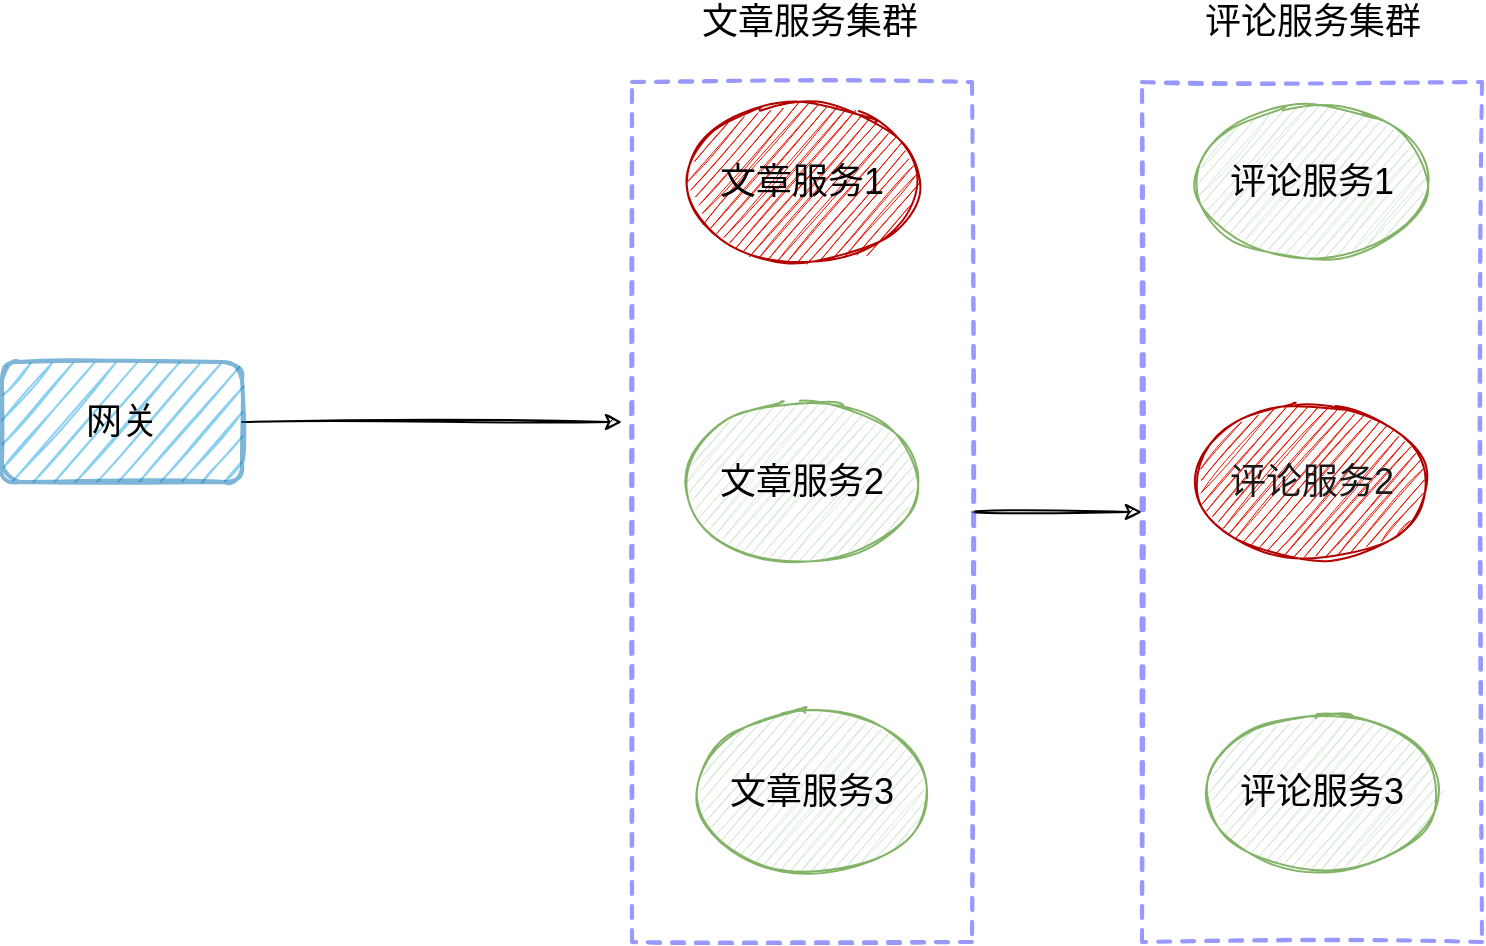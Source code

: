 <mxfile version="16.6.6" type="device" pages="3"><diagram id="8iElyPJGgcxV3DmNcTSE" name="nacos-1"><mxGraphModel dx="1422" dy="802" grid="1" gridSize="10" guides="1" tooltips="1" connect="1" arrows="1" fold="1" page="1" pageScale="1" pageWidth="827" pageHeight="1169" math="0" shadow="0"><root><mxCell id="0"/><mxCell id="1" parent="0"/><mxCell id="Ct_e2-Rl3yjKjNP5ZJOC-26" style="edgeStyle=orthogonalEdgeStyle;curved=1;rounded=0;sketch=1;orthogonalLoop=1;jettySize=auto;html=1;shadow=0;fontSize=18;fontColor=#000000;" parent="1" source="Ct_e2-Rl3yjKjNP5ZJOC-15" target="Ct_e2-Rl3yjKjNP5ZJOC-19" edge="1"><mxGeometry relative="1" as="geometry"/></mxCell><mxCell id="Ct_e2-Rl3yjKjNP5ZJOC-15" value="" style="rounded=0;whiteSpace=wrap;html=1;fontSize=18;strokeWidth=2;opacity=50;dashed=1;strokeColor=#3333FF;shadow=0;sketch=1;" parent="1" vertex="1"><mxGeometry x="325" y="180" width="170" height="430" as="geometry"/></mxCell><mxCell id="Ct_e2-Rl3yjKjNP5ZJOC-10" value="&lt;font color=&quot;#000000&quot;&gt;文章服务1&lt;/font&gt;" style="ellipse;whiteSpace=wrap;html=1;fontSize=18;fillColor=#e51400;strokeColor=#B20000;shadow=0;sketch=1;fontColor=#ffffff;" parent="1" vertex="1"><mxGeometry x="350" y="190" width="120" height="80" as="geometry"/></mxCell><mxCell id="Ct_e2-Rl3yjKjNP5ZJOC-12" value="文章服务2" style="ellipse;whiteSpace=wrap;html=1;fontSize=18;fillColor=#d5e8d4;strokeColor=#82b366;shadow=0;sketch=1;" parent="1" vertex="1"><mxGeometry x="350" y="340" width="120" height="80" as="geometry"/></mxCell><mxCell id="Ct_e2-Rl3yjKjNP5ZJOC-13" value="文章服务3" style="ellipse;whiteSpace=wrap;html=1;fontSize=18;fillColor=#d5e8d4;strokeColor=#82b366;shadow=0;sketch=1;" parent="1" vertex="1"><mxGeometry x="355" y="495" width="120" height="80" as="geometry"/></mxCell><mxCell id="Ct_e2-Rl3yjKjNP5ZJOC-16" value="文章服务集群" style="text;html=1;strokeColor=none;fillColor=none;align=center;verticalAlign=middle;whiteSpace=wrap;rounded=0;dashed=1;fontSize=18;opacity=50;shadow=0;sketch=1;" parent="1" vertex="1"><mxGeometry x="354" y="140" width="120" height="20" as="geometry"/></mxCell><mxCell id="Ct_e2-Rl3yjKjNP5ZJOC-18" style="edgeStyle=orthogonalEdgeStyle;curved=1;rounded=0;orthogonalLoop=1;jettySize=auto;html=1;fontSize=18;shadow=0;sketch=1;" parent="1" source="Ct_e2-Rl3yjKjNP5ZJOC-17" edge="1"><mxGeometry relative="1" as="geometry"><mxPoint x="320" y="350" as="targetPoint"/></mxGeometry></mxCell><mxCell id="Ct_e2-Rl3yjKjNP5ZJOC-17" value="&lt;font color=&quot;#000000&quot;&gt;网关&lt;/font&gt;" style="rounded=1;whiteSpace=wrap;html=1;fontSize=18;strokeColor=#006EAF;strokeWidth=2;opacity=50;fillColor=#1ba1e2;fontColor=#ffffff;shadow=0;sketch=1;" parent="1" vertex="1"><mxGeometry x="10" y="320" width="120" height="60" as="geometry"/></mxCell><mxCell id="Ct_e2-Rl3yjKjNP5ZJOC-19" value="" style="rounded=0;whiteSpace=wrap;html=1;fontSize=18;strokeWidth=2;opacity=50;dashed=1;strokeColor=#3333FF;shadow=0;sketch=1;" parent="1" vertex="1"><mxGeometry x="580" y="180" width="170" height="430" as="geometry"/></mxCell><mxCell id="Ct_e2-Rl3yjKjNP5ZJOC-20" value="评论服务1" style="ellipse;whiteSpace=wrap;html=1;fontSize=18;fillColor=#d5e8d4;strokeColor=#82b366;shadow=0;sketch=1;" parent="1" vertex="1"><mxGeometry x="605" y="190" width="120" height="80" as="geometry"/></mxCell><mxCell id="Ct_e2-Rl3yjKjNP5ZJOC-21" value="&lt;font color=&quot;#1a1a1a&quot;&gt;评论服务2&lt;/font&gt;" style="ellipse;whiteSpace=wrap;html=1;fontSize=18;fillColor=#e51400;strokeColor=#B20000;shadow=0;sketch=1;fontColor=#ffffff;" parent="1" vertex="1"><mxGeometry x="605" y="340" width="120" height="80" as="geometry"/></mxCell><mxCell id="Ct_e2-Rl3yjKjNP5ZJOC-22" value="评论服务3" style="ellipse;whiteSpace=wrap;html=1;fontSize=18;fillColor=#d5e8d4;strokeColor=#82b366;shadow=0;sketch=1;" parent="1" vertex="1"><mxGeometry x="610" y="495" width="120" height="80" as="geometry"/></mxCell><mxCell id="Ct_e2-Rl3yjKjNP5ZJOC-23" value="评论服务集群" style="text;html=1;strokeColor=none;fillColor=none;align=center;verticalAlign=middle;whiteSpace=wrap;rounded=0;dashed=1;fontSize=18;opacity=50;shadow=0;sketch=1;" parent="1" vertex="1"><mxGeometry x="597.5" y="140" width="135" height="20" as="geometry"/></mxCell></root></mxGraphModel></diagram><diagram id="-MfTmnb1SreX0FmKe91g" name="Page-2"><mxGraphModel dx="1422" dy="802" grid="1" gridSize="10" guides="1" tooltips="1" connect="1" arrows="1" fold="1" page="1" pageScale="1" pageWidth="827" pageHeight="1169" math="0" shadow="0"><root><mxCell id="TrrPO5phPow8R4xt7Sni-0"/><mxCell id="TrrPO5phPow8R4xt7Sni-1" parent="TrrPO5phPow8R4xt7Sni-0"/><mxCell id="TrrPO5phPow8R4xt7Sni-20" value="" style="rounded=0;whiteSpace=wrap;html=1;shadow=0;fontSize=18;fontColor=#000000;strokeColor=#3333FF;strokeWidth=2;opacity=50;dashed=1;sketch=1;" parent="TrrPO5phPow8R4xt7Sni-1" vertex="1"><mxGeometry x="220" y="450" width="420" height="180" as="geometry"/></mxCell><mxCell id="TrrPO5phPow8R4xt7Sni-21" style="edgeStyle=orthogonalEdgeStyle;curved=1;rounded=0;sketch=1;orthogonalLoop=1;jettySize=auto;html=1;exitX=0.5;exitY=0;exitDx=0;exitDy=0;entryX=0.5;entryY=1;entryDx=0;entryDy=0;shadow=0;fontSize=18;fontColor=#000000;" parent="TrrPO5phPow8R4xt7Sni-1" source="TrrPO5phPow8R4xt7Sni-3" target="TrrPO5phPow8R4xt7Sni-20" edge="1"><mxGeometry relative="1" as="geometry"/></mxCell><mxCell id="TrrPO5phPow8R4xt7Sni-3" value="" style="rounded=0;whiteSpace=wrap;html=1;fontSize=18;strokeWidth=2;opacity=50;dashed=1;strokeColor=#3333FF;shadow=0;sketch=1;" parent="TrrPO5phPow8R4xt7Sni-1" vertex="1"><mxGeometry x="110" y="750" width="170" height="430" as="geometry"/></mxCell><mxCell id="TrrPO5phPow8R4xt7Sni-4" value="&lt;font color=&quot;#000000&quot;&gt;文章服务1&lt;/font&gt;" style="ellipse;whiteSpace=wrap;html=1;fontSize=18;fillColor=#e51400;strokeColor=#B20000;shadow=0;sketch=1;fontColor=#ffffff;" parent="TrrPO5phPow8R4xt7Sni-1" vertex="1"><mxGeometry x="135" y="760" width="120" height="80" as="geometry"/></mxCell><mxCell id="TrrPO5phPow8R4xt7Sni-5" value="文章服务2" style="ellipse;whiteSpace=wrap;html=1;fontSize=18;fillColor=#d5e8d4;strokeColor=#82b366;shadow=0;sketch=1;" parent="TrrPO5phPow8R4xt7Sni-1" vertex="1"><mxGeometry x="135" y="910" width="120" height="80" as="geometry"/></mxCell><mxCell id="TrrPO5phPow8R4xt7Sni-6" value="文章服务3" style="ellipse;whiteSpace=wrap;html=1;fontSize=18;fillColor=#d5e8d4;strokeColor=#82b366;shadow=0;sketch=1;" parent="TrrPO5phPow8R4xt7Sni-1" vertex="1"><mxGeometry x="140" y="1065" width="120" height="80" as="geometry"/></mxCell><mxCell id="TrrPO5phPow8R4xt7Sni-22" style="edgeStyle=orthogonalEdgeStyle;curved=1;rounded=0;sketch=1;orthogonalLoop=1;jettySize=auto;html=1;entryX=0.5;entryY=1;entryDx=0;entryDy=0;shadow=0;fontSize=18;fontColor=#000000;" parent="TrrPO5phPow8R4xt7Sni-1" source="TrrPO5phPow8R4xt7Sni-10" target="TrrPO5phPow8R4xt7Sni-20" edge="1"><mxGeometry relative="1" as="geometry"/></mxCell><mxCell id="TrrPO5phPow8R4xt7Sni-10" value="" style="rounded=0;whiteSpace=wrap;html=1;fontSize=18;strokeWidth=2;opacity=50;dashed=1;strokeColor=#3333FF;shadow=0;sketch=1;" parent="TrrPO5phPow8R4xt7Sni-1" vertex="1"><mxGeometry x="590" y="750" width="170" height="430" as="geometry"/></mxCell><mxCell id="TrrPO5phPow8R4xt7Sni-11" value="评论服务1" style="ellipse;whiteSpace=wrap;html=1;fontSize=18;fillColor=#d5e8d4;strokeColor=#82b366;shadow=0;sketch=1;" parent="TrrPO5phPow8R4xt7Sni-1" vertex="1"><mxGeometry x="615" y="760" width="120" height="80" as="geometry"/></mxCell><mxCell id="TrrPO5phPow8R4xt7Sni-12" value="&lt;font color=&quot;#1a1a1a&quot;&gt;评论服务2&lt;/font&gt;" style="ellipse;whiteSpace=wrap;html=1;fontSize=18;fillColor=#e51400;strokeColor=#B20000;shadow=0;sketch=1;fontColor=#ffffff;" parent="TrrPO5phPow8R4xt7Sni-1" vertex="1"><mxGeometry x="615" y="910" width="120" height="80" as="geometry"/></mxCell><mxCell id="TrrPO5phPow8R4xt7Sni-13" value="评论服务3" style="ellipse;whiteSpace=wrap;html=1;fontSize=18;fillColor=#d5e8d4;strokeColor=#82b366;shadow=0;sketch=1;" parent="TrrPO5phPow8R4xt7Sni-1" vertex="1"><mxGeometry x="620" y="1065" width="120" height="80" as="geometry"/></mxCell><mxCell id="TrrPO5phPow8R4xt7Sni-16" value="Nacos" style="ellipse;whiteSpace=wrap;html=1;shadow=0;fontSize=18;strokeColor=#d79b00;strokeWidth=2;opacity=50;fillColor=#ffe6cc;sketch=1;" parent="TrrPO5phPow8R4xt7Sni-1" vertex="1"><mxGeometry x="300" y="480" width="100" height="70" as="geometry"/></mxCell><mxCell id="TrrPO5phPow8R4xt7Sni-18" value="Nacos" style="ellipse;whiteSpace=wrap;html=1;shadow=0;fontSize=18;strokeColor=#d79b00;strokeWidth=2;opacity=50;fillColor=#ffe6cc;sketch=1;" parent="TrrPO5phPow8R4xt7Sni-1" vertex="1"><mxGeometry x="450" y="480" width="100" height="70" as="geometry"/></mxCell><mxCell id="TrrPO5phPow8R4xt7Sni-19" value="Nacos" style="ellipse;whiteSpace=wrap;html=1;shadow=0;fontSize=18;strokeColor=#d79b00;strokeWidth=2;opacity=50;fillColor=#ffe6cc;sketch=1;" parent="TrrPO5phPow8R4xt7Sni-1" vertex="1"><mxGeometry x="370" y="550" width="100" height="70" as="geometry"/></mxCell><mxCell id="TrrPO5phPow8R4xt7Sni-23" value="注册中心" style="text;html=1;strokeColor=none;fillColor=none;align=center;verticalAlign=middle;whiteSpace=wrap;rounded=0;shadow=0;dashed=1;fontSize=18;fontColor=#000000;opacity=50;sketch=1;" parent="TrrPO5phPow8R4xt7Sni-1" vertex="1"><mxGeometry x="385" y="460" width="90" height="20" as="geometry"/></mxCell><mxCell id="TrrPO5phPow8R4xt7Sni-29" style="edgeStyle=orthogonalEdgeStyle;curved=1;rounded=0;sketch=1;orthogonalLoop=1;jettySize=auto;html=1;entryX=0.5;entryY=0;entryDx=0;entryDy=0;shadow=0;fontSize=18;fontColor=#000000;" parent="TrrPO5phPow8R4xt7Sni-1" source="TrrPO5phPow8R4xt7Sni-24" target="TrrPO5phPow8R4xt7Sni-20" edge="1"><mxGeometry relative="1" as="geometry"/></mxCell><mxCell id="TrrPO5phPow8R4xt7Sni-24" value="网关" style="rounded=0;whiteSpace=wrap;html=1;shadow=0;fontSize=18;strokeColor=#6c8ebf;strokeWidth=2;opacity=50;fillColor=#dae8fc;sketch=1;" parent="TrrPO5phPow8R4xt7Sni-1" vertex="1"><mxGeometry x="370" y="270" width="120" height="60" as="geometry"/></mxCell></root></mxGraphModel></diagram><diagram id="DKEAdiu7eqxx1hwFAXbL" name="Page-3"><mxGraphModel dx="1422" dy="802" grid="1" gridSize="10" guides="1" tooltips="1" connect="1" arrows="1" fold="1" page="1" pageScale="1" pageWidth="827" pageHeight="1169" math="0" shadow="0"><root><mxCell id="9z6x4_-DJ2pOWWlIhXCz-0"/><mxCell id="9z6x4_-DJ2pOWWlIhXCz-1" parent="9z6x4_-DJ2pOWWlIhXCz-0"/><mxCell id="9z6x4_-DJ2pOWWlIhXCz-2" value="&lt;b&gt;&lt;font style=&quot;font-size: 17px&quot;&gt;注册中心&lt;/font&gt;&lt;/b&gt;" style="ellipse;whiteSpace=wrap;html=1;fillColor=#f0a30a;fontColor=#000000;strokeColor=#BD7000;sketch=1;" vertex="1" parent="9z6x4_-DJ2pOWWlIhXCz-1"><mxGeometry x="310" y="60" width="180" height="110" as="geometry"/></mxCell><mxCell id="9z6x4_-DJ2pOWWlIhXCz-3" value="&lt;span style=&quot;font-size: 17px&quot;&gt;&lt;b&gt;服务提供者&lt;/b&gt;&lt;/span&gt;" style="ellipse;whiteSpace=wrap;html=1;fillColor=#fa6800;fontColor=#000000;strokeColor=#C73500;sketch=1;" vertex="1" parent="9z6x4_-DJ2pOWWlIhXCz-1"><mxGeometry x="120" y="340" width="180" height="110" as="geometry"/></mxCell><mxCell id="9z6x4_-DJ2pOWWlIhXCz-9" style="edgeStyle=none;rounded=0;orthogonalLoop=1;jettySize=auto;html=1;entryX=0.967;entryY=0.682;entryDx=0;entryDy=0;entryPerimeter=0;fontSize=17;strokeWidth=3;sketch=1;" edge="1" parent="9z6x4_-DJ2pOWWlIhXCz-1" source="9z6x4_-DJ2pOWWlIhXCz-4" target="9z6x4_-DJ2pOWWlIhXCz-2"><mxGeometry relative="1" as="geometry"/></mxCell><mxCell id="9z6x4_-DJ2pOWWlIhXCz-12" style="edgeStyle=none;rounded=0;orthogonalLoop=1;jettySize=auto;html=1;entryX=1;entryY=0.5;entryDx=0;entryDy=0;fontSize=17;strokeWidth=3;sketch=1;" edge="1" parent="9z6x4_-DJ2pOWWlIhXCz-1" source="9z6x4_-DJ2pOWWlIhXCz-4" target="9z6x4_-DJ2pOWWlIhXCz-3"><mxGeometry relative="1" as="geometry"/></mxCell><mxCell id="9z6x4_-DJ2pOWWlIhXCz-4" value="&lt;span style=&quot;font-size: 17px&quot;&gt;&lt;b&gt;&lt;font color=&quot;#1a1a1a&quot;&gt;服务消费者&lt;/font&gt;&lt;/b&gt;&lt;/span&gt;" style="ellipse;whiteSpace=wrap;html=1;fillColor=#0050ef;fontColor=#ffffff;strokeColor=#001DBC;sketch=1;" vertex="1" parent="9z6x4_-DJ2pOWWlIhXCz-1"><mxGeometry x="510" y="340" width="180" height="110" as="geometry"/></mxCell><mxCell id="9z6x4_-DJ2pOWWlIhXCz-8" value="服务注册" style="text;html=1;align=center;verticalAlign=middle;resizable=0;points=[];autosize=1;strokeColor=none;fillColor=none;fontSize=17;sketch=1;" vertex="1" parent="9z6x4_-DJ2pOWWlIhXCz-1"><mxGeometry x="190" y="190" width="80" height="30" as="geometry"/></mxCell><mxCell id="9z6x4_-DJ2pOWWlIhXCz-10" value="服务发现" style="text;html=1;align=center;verticalAlign=middle;resizable=0;points=[];autosize=1;strokeColor=none;fillColor=none;fontSize=17;sketch=1;" vertex="1" parent="9z6x4_-DJ2pOWWlIhXCz-1"><mxGeometry x="550" y="230" width="80" height="30" as="geometry"/></mxCell><mxCell id="9z6x4_-DJ2pOWWlIhXCz-14" value="服务调用" style="text;html=1;align=center;verticalAlign=middle;resizable=0;points=[];autosize=1;strokeColor=none;fillColor=none;fontSize=17;sketch=1;" vertex="1" parent="9z6x4_-DJ2pOWWlIhXCz-1"><mxGeometry x="374" y="420" width="80" height="30" as="geometry"/></mxCell><mxCell id="9z6x4_-DJ2pOWWlIhXCz-18" value="" style="endArrow=classic;html=1;rounded=0;sketch=1;fontSize=17;fontColor=#1A1A1A;strokeWidth=2;entryX=0.228;entryY=0.955;entryDx=0;entryDy=0;entryPerimeter=0;dashed=1;" edge="1" parent="9z6x4_-DJ2pOWWlIhXCz-1" target="9z6x4_-DJ2pOWWlIhXCz-2"><mxGeometry width="50" height="50" relative="1" as="geometry"><mxPoint x="270" y="350" as="sourcePoint"/><mxPoint x="320" y="300" as="targetPoint"/></mxGeometry></mxCell><mxCell id="9z6x4_-DJ2pOWWlIhXCz-19" value="" style="endArrow=classic;html=1;rounded=0;sketch=1;fontSize=17;fontColor=#1A1A1A;strokeWidth=3;entryX=0;entryY=0.5;entryDx=0;entryDy=0;" edge="1" parent="9z6x4_-DJ2pOWWlIhXCz-1" target="9z6x4_-DJ2pOWWlIhXCz-2"><mxGeometry width="50" height="50" relative="1" as="geometry"><mxPoint x="200" y="338.03" as="sourcePoint"/><mxPoint x="274.02" y="151.98" as="targetPoint"/></mxGeometry></mxCell><mxCell id="9z6x4_-DJ2pOWWlIhXCz-20" value="心跳" style="text;html=1;align=center;verticalAlign=middle;resizable=0;points=[];autosize=1;strokeColor=none;fillColor=none;fontSize=17;sketch=1;" vertex="1" parent="9z6x4_-DJ2pOWWlIhXCz-1"><mxGeometry x="300" y="260" width="50" height="30" as="geometry"/></mxCell></root></mxGraphModel></diagram></mxfile>